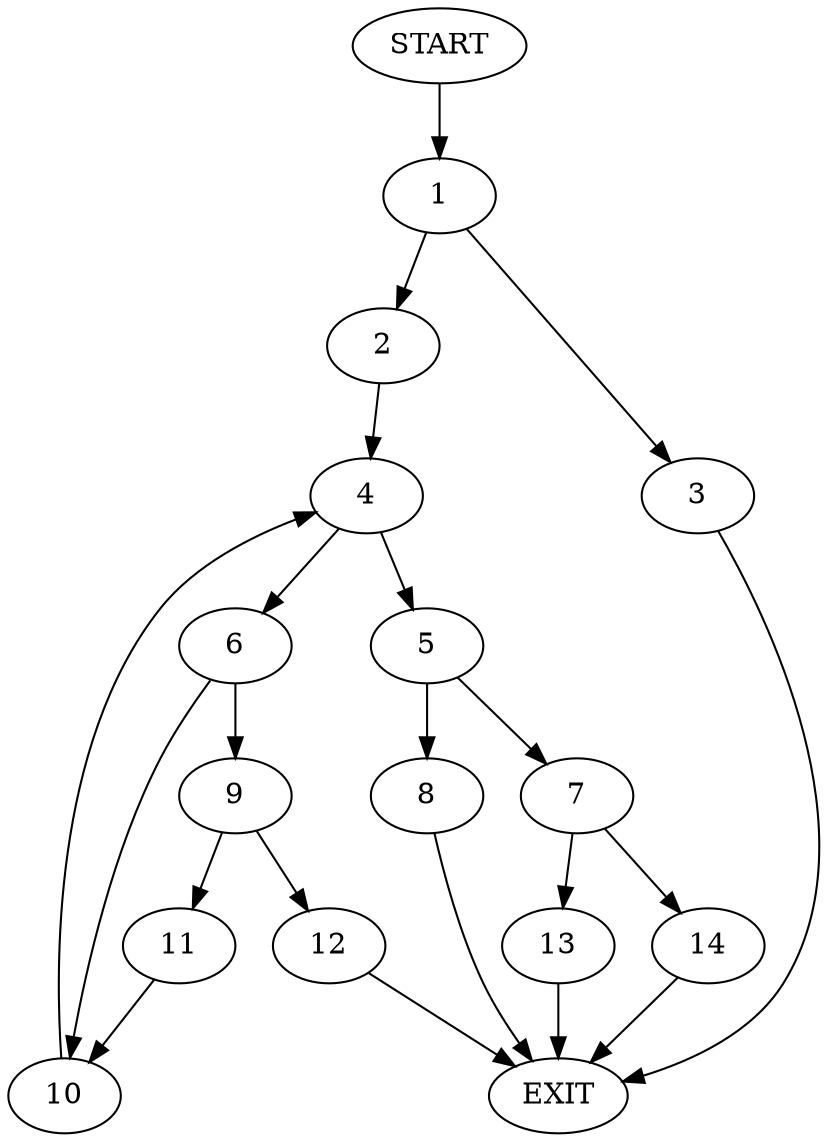 digraph {
0 [label="START"]
15 [label="EXIT"]
0 -> 1
1 -> 2
1 -> 3
3 -> 15
2 -> 4
4 -> 5
4 -> 6
5 -> 7
5 -> 8
6 -> 9
6 -> 10
10 -> 4
9 -> 11
9 -> 12
11 -> 10
12 -> 15
8 -> 15
7 -> 13
7 -> 14
14 -> 15
13 -> 15
}
